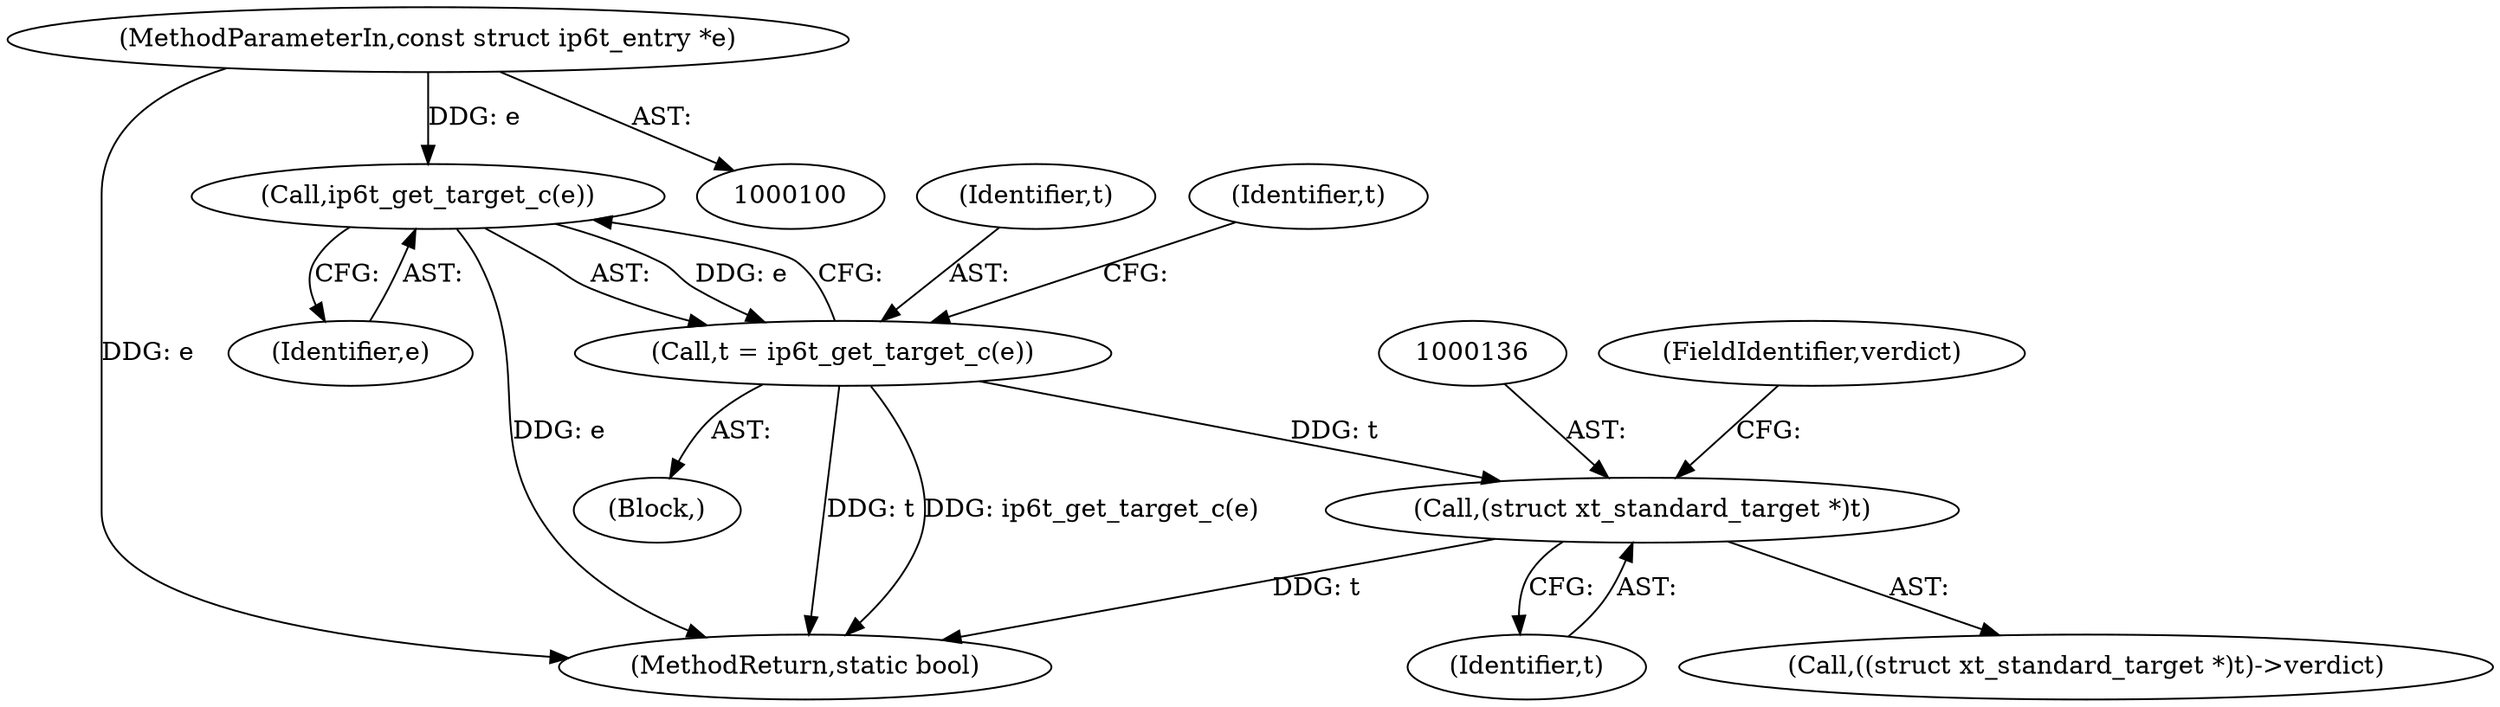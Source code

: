 digraph "0_linux_54d83fc74aa9ec72794373cb47432c5f7fb1a309_9@pointer" {
"1000101" [label="(MethodParameterIn,const struct ip6t_entry *e)"];
"1000116" [label="(Call,ip6t_get_target_c(e))"];
"1000114" [label="(Call,t = ip6t_get_target_c(e))"];
"1000135" [label="(Call,(struct xt_standard_target *)t)"];
"1000137" [label="(Identifier,t)"];
"1000101" [label="(MethodParameterIn,const struct ip6t_entry *e)"];
"1000124" [label="(Identifier,t)"];
"1000115" [label="(Identifier,t)"];
"1000134" [label="(Call,((struct xt_standard_target *)t)->verdict)"];
"1000102" [label="(Block,)"];
"1000153" [label="(MethodReturn,static bool)"];
"1000135" [label="(Call,(struct xt_standard_target *)t)"];
"1000117" [label="(Identifier,e)"];
"1000116" [label="(Call,ip6t_get_target_c(e))"];
"1000114" [label="(Call,t = ip6t_get_target_c(e))"];
"1000138" [label="(FieldIdentifier,verdict)"];
"1000101" -> "1000100"  [label="AST: "];
"1000101" -> "1000153"  [label="DDG: e"];
"1000101" -> "1000116"  [label="DDG: e"];
"1000116" -> "1000114"  [label="AST: "];
"1000116" -> "1000117"  [label="CFG: "];
"1000117" -> "1000116"  [label="AST: "];
"1000114" -> "1000116"  [label="CFG: "];
"1000116" -> "1000153"  [label="DDG: e"];
"1000116" -> "1000114"  [label="DDG: e"];
"1000114" -> "1000102"  [label="AST: "];
"1000115" -> "1000114"  [label="AST: "];
"1000124" -> "1000114"  [label="CFG: "];
"1000114" -> "1000153"  [label="DDG: t"];
"1000114" -> "1000153"  [label="DDG: ip6t_get_target_c(e)"];
"1000114" -> "1000135"  [label="DDG: t"];
"1000135" -> "1000134"  [label="AST: "];
"1000135" -> "1000137"  [label="CFG: "];
"1000136" -> "1000135"  [label="AST: "];
"1000137" -> "1000135"  [label="AST: "];
"1000138" -> "1000135"  [label="CFG: "];
"1000135" -> "1000153"  [label="DDG: t"];
}
